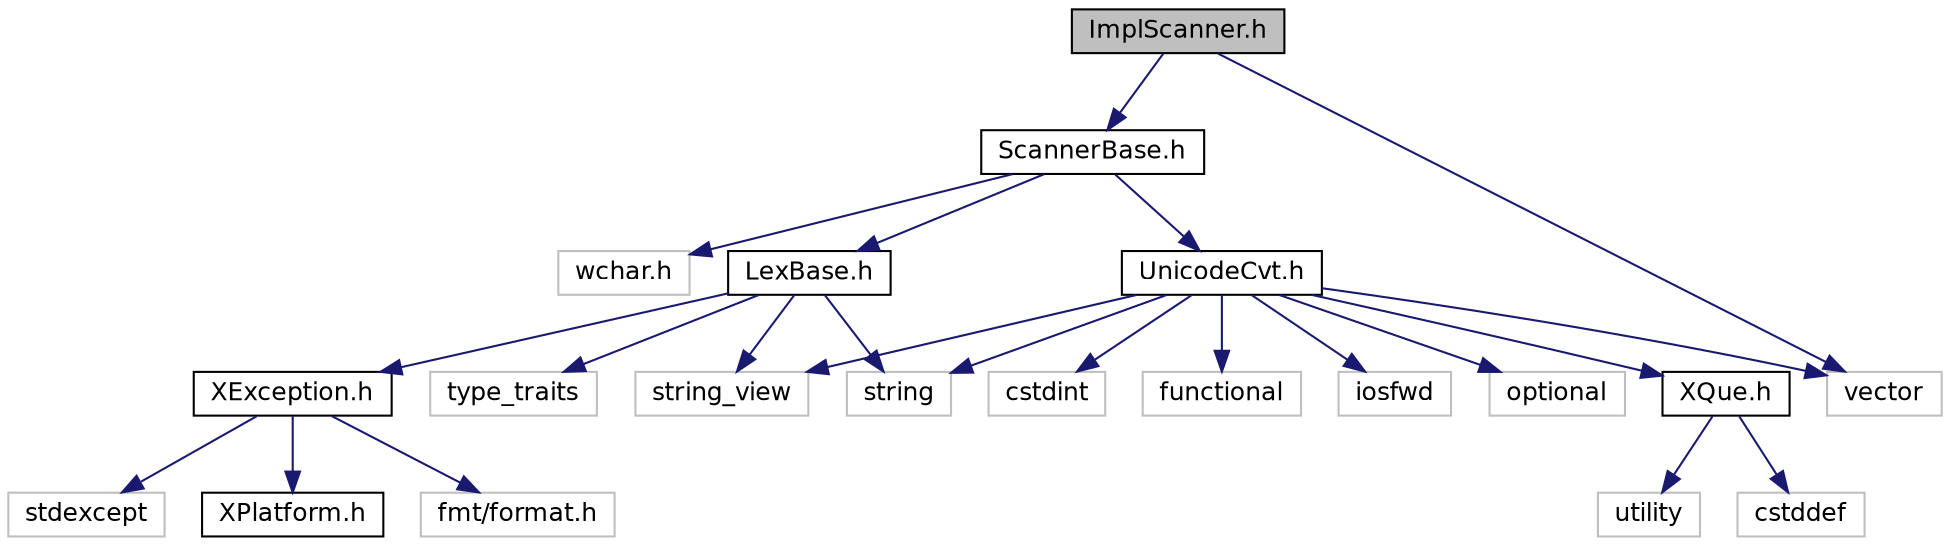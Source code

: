 digraph "ImplScanner.h"
{
 // LATEX_PDF_SIZE
  edge [fontname="Helvetica",fontsize="12",labelfontname="Helvetica",labelfontsize="12"];
  node [fontname="Helvetica",fontsize="12",shape=record];
  Node1 [label="ImplScanner.h",height=0.2,width=0.4,color="black", fillcolor="grey75", style="filled", fontcolor="black",tooltip=" "];
  Node1 -> Node2 [color="midnightblue",fontsize="12",style="solid",fontname="Helvetica"];
  Node2 [label="ScannerBase.h",height=0.2,width=0.4,color="black", fillcolor="white", style="filled",URL="$ScannerBase_8h.html",tooltip=" "];
  Node2 -> Node3 [color="midnightblue",fontsize="12",style="solid",fontname="Helvetica"];
  Node3 [label="LexBase.h",height=0.2,width=0.4,color="black", fillcolor="white", style="filled",URL="$LexBase_8h.html",tooltip=" "];
  Node3 -> Node4 [color="midnightblue",fontsize="12",style="solid",fontname="Helvetica"];
  Node4 [label="XException.h",height=0.2,width=0.4,color="black", fillcolor="white", style="filled",URL="$XException_8h.html",tooltip=" "];
  Node4 -> Node5 [color="midnightblue",fontsize="12",style="solid",fontname="Helvetica"];
  Node5 [label="XPlatform.h",height=0.2,width=0.4,color="black", fillcolor="white", style="filled",URL="$XPlatform_8h.html",tooltip=" "];
  Node4 -> Node6 [color="midnightblue",fontsize="12",style="solid",fontname="Helvetica"];
  Node6 [label="fmt/format.h",height=0.2,width=0.4,color="grey75", fillcolor="white", style="filled",tooltip=" "];
  Node4 -> Node7 [color="midnightblue",fontsize="12",style="solid",fontname="Helvetica"];
  Node7 [label="stdexcept",height=0.2,width=0.4,color="grey75", fillcolor="white", style="filled",tooltip=" "];
  Node3 -> Node8 [color="midnightblue",fontsize="12",style="solid",fontname="Helvetica"];
  Node8 [label="string",height=0.2,width=0.4,color="grey75", fillcolor="white", style="filled",tooltip=" "];
  Node3 -> Node9 [color="midnightblue",fontsize="12",style="solid",fontname="Helvetica"];
  Node9 [label="string_view",height=0.2,width=0.4,color="grey75", fillcolor="white", style="filled",tooltip=" "];
  Node3 -> Node10 [color="midnightblue",fontsize="12",style="solid",fontname="Helvetica"];
  Node10 [label="type_traits",height=0.2,width=0.4,color="grey75", fillcolor="white", style="filled",tooltip=" "];
  Node2 -> Node11 [color="midnightblue",fontsize="12",style="solid",fontname="Helvetica"];
  Node11 [label="UnicodeCvt.h",height=0.2,width=0.4,color="black", fillcolor="white", style="filled",URL="$UnicodeCvt_8h.html",tooltip=" "];
  Node11 -> Node12 [color="midnightblue",fontsize="12",style="solid",fontname="Helvetica"];
  Node12 [label="XQue.h",height=0.2,width=0.4,color="black", fillcolor="white", style="filled",URL="$XQue_8h.html",tooltip=" "];
  Node12 -> Node13 [color="midnightblue",fontsize="12",style="solid",fontname="Helvetica"];
  Node13 [label="cstddef",height=0.2,width=0.4,color="grey75", fillcolor="white", style="filled",tooltip=" "];
  Node12 -> Node14 [color="midnightblue",fontsize="12",style="solid",fontname="Helvetica"];
  Node14 [label="utility",height=0.2,width=0.4,color="grey75", fillcolor="white", style="filled",tooltip=" "];
  Node11 -> Node15 [color="midnightblue",fontsize="12",style="solid",fontname="Helvetica"];
  Node15 [label="cstdint",height=0.2,width=0.4,color="grey75", fillcolor="white", style="filled",tooltip=" "];
  Node11 -> Node16 [color="midnightblue",fontsize="12",style="solid",fontname="Helvetica"];
  Node16 [label="functional",height=0.2,width=0.4,color="grey75", fillcolor="white", style="filled",tooltip=" "];
  Node11 -> Node17 [color="midnightblue",fontsize="12",style="solid",fontname="Helvetica"];
  Node17 [label="iosfwd",height=0.2,width=0.4,color="grey75", fillcolor="white", style="filled",tooltip=" "];
  Node11 -> Node18 [color="midnightblue",fontsize="12",style="solid",fontname="Helvetica"];
  Node18 [label="optional",height=0.2,width=0.4,color="grey75", fillcolor="white", style="filled",tooltip=" "];
  Node11 -> Node8 [color="midnightblue",fontsize="12",style="solid",fontname="Helvetica"];
  Node11 -> Node9 [color="midnightblue",fontsize="12",style="solid",fontname="Helvetica"];
  Node11 -> Node19 [color="midnightblue",fontsize="12",style="solid",fontname="Helvetica"];
  Node19 [label="vector",height=0.2,width=0.4,color="grey75", fillcolor="white", style="filled",tooltip=" "];
  Node2 -> Node20 [color="midnightblue",fontsize="12",style="solid",fontname="Helvetica"];
  Node20 [label="wchar.h",height=0.2,width=0.4,color="grey75", fillcolor="white", style="filled",tooltip=" "];
  Node1 -> Node19 [color="midnightblue",fontsize="12",style="solid",fontname="Helvetica"];
}
